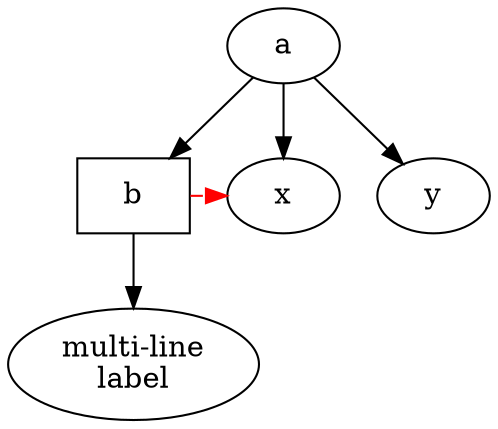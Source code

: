 digraph test3 {
       a -> b -> c;
       a -> {x y};
       b [shape=box];
       c [label="multi-line\nlabel"];
       edge [style=dashed,color=red];
       b -> x;
       {rank=same; b x}
}

